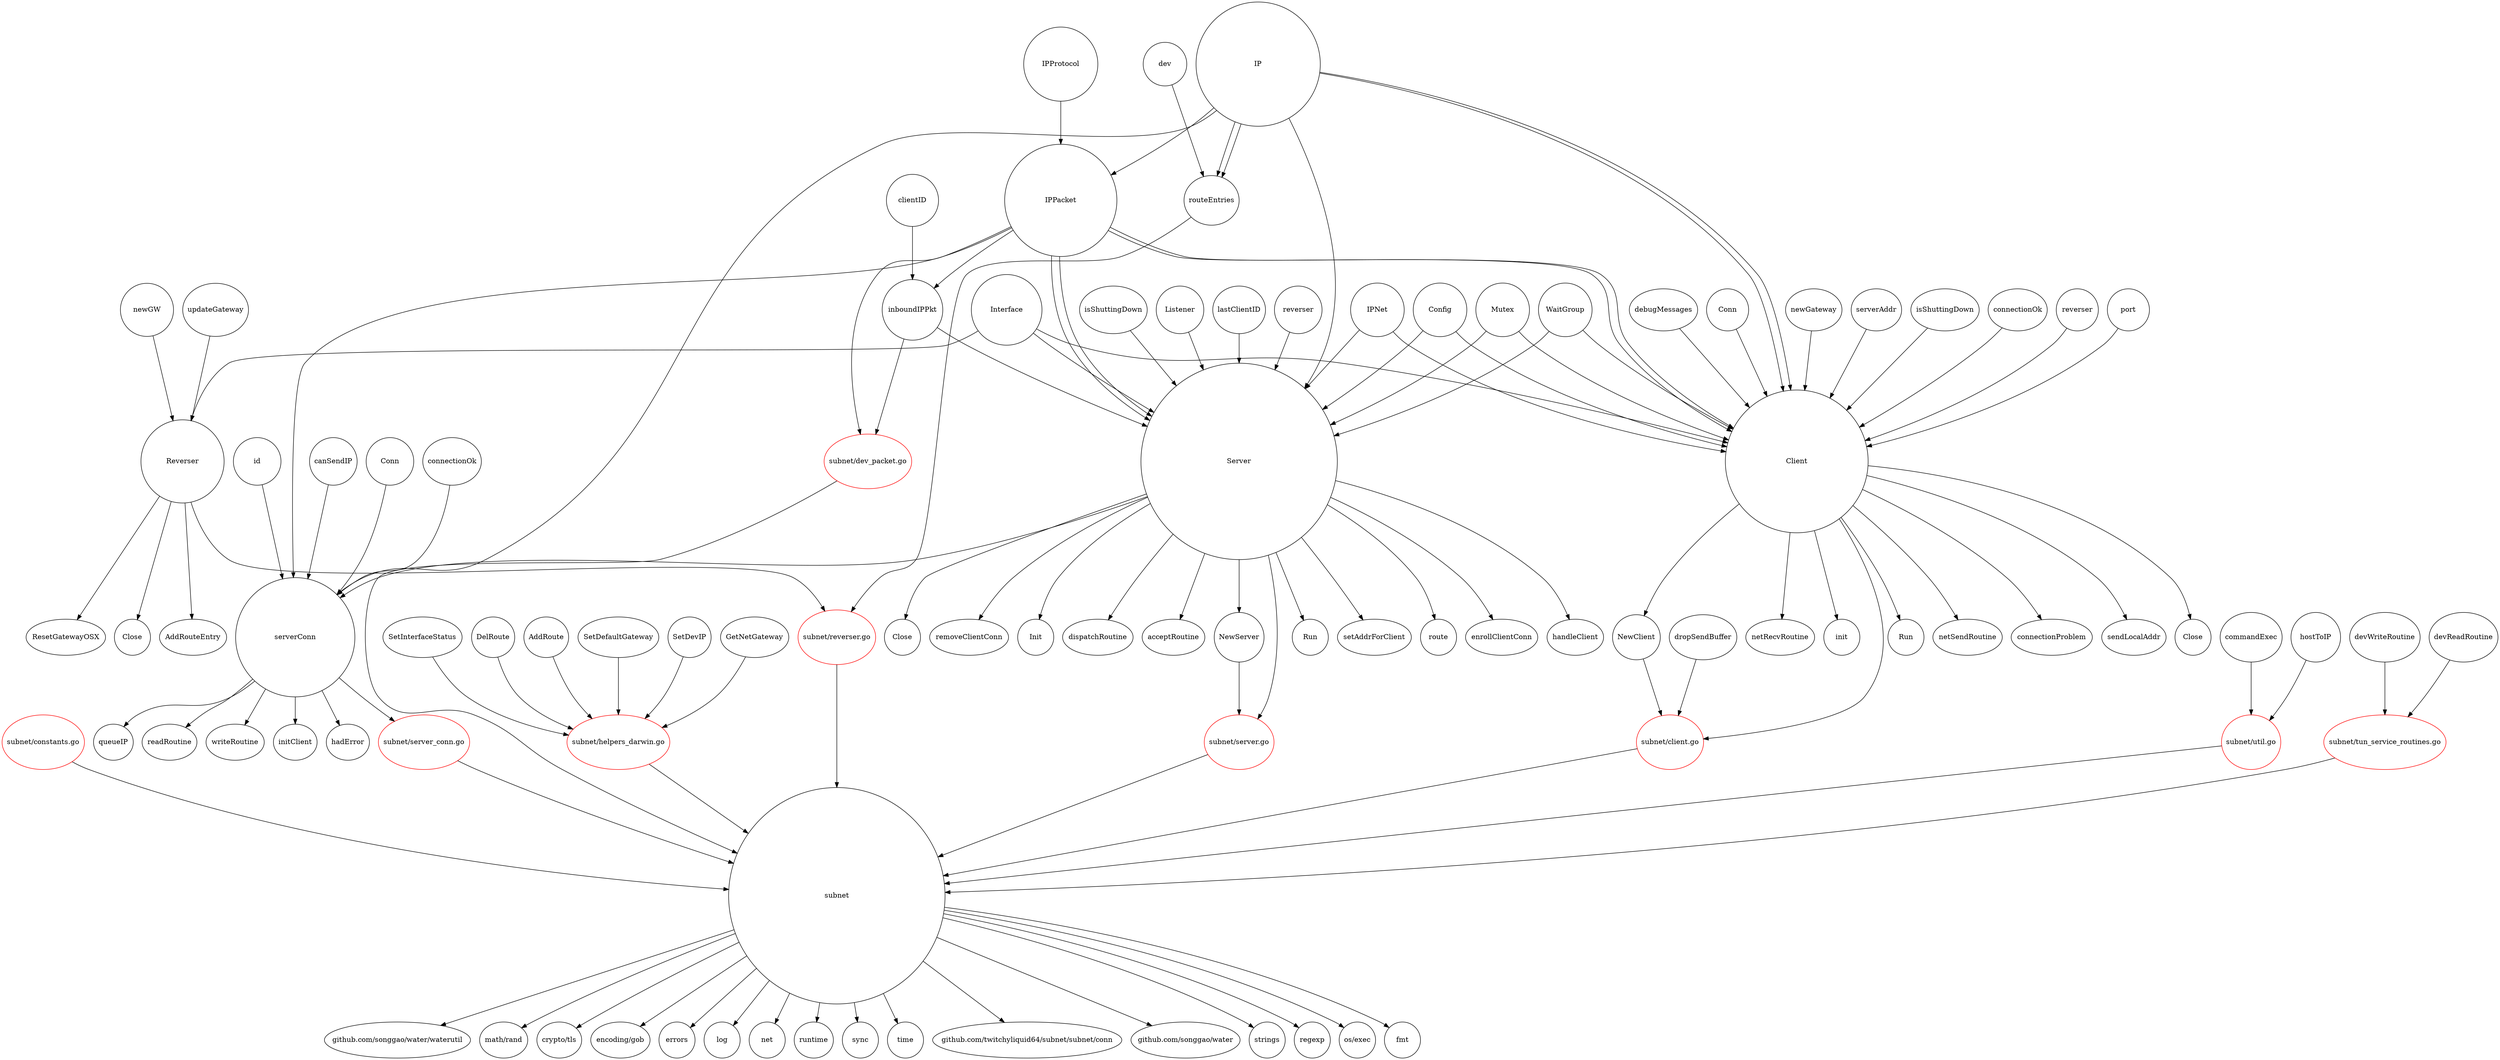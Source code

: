digraph graphname {
842363967152 [width=1] [height=1] [label="github.com/songgao/water/waterutil"] ;
842371360928 [width=1] [height=1] [label="math/rand"] ;
842351547552 [width=1] [height=1] [label="crypto/tls"] ;
842351547872 [width=1] [height=1] [label="encoding/gob"] ;
842351548256 [width=1] [height=1] [label="errors"] ;
842351548656 [width=1] [height=1] [label="log"] ;
842351548992 [width=1] [height=1] [label="net"] ;
842351549376 [width=1] [height=1] [label="runtime"] ;
842351549648 [width=1] [height=1] [label="sync"] ;
842351549744 [width=1] [height=1] [label="time"] ;
842351550224 [width=1] [height=1] [label="github.com/twitchyliquid64/subnet/subnet/conn"] ;
842364985776 [width=1] [height=1] [label="github.com/songgao/water"] ;
842372209712 [width=1] [height=1] [label="enrollClientConn"] ;
842372279088 [width=1] [height=1] [label="strings"] ;
842372278976 [width=1] [height=1] [label="regexp"] ;
842372278928 [width=1] [height=1] [label="os/exec"] ;
842372282416 [width=1] [height=1] [label="Close"] ;
842368644928 [width=1] [height=1] [label="hadError"] ;
842368643568 [width=1] [height=1] [label="queueIP"] ;
842368643392 [width=1] [height=1] [label="readRoutine"] ;
842372277456 [width=1] [height=1] [label="fmt"] ;
842368643312 [width=1] [height=1] [label="writeRoutine"] ;
842368642432 [width=1] [height=1] [label="initClient"] ;
842372209488 [width=1] [height=1] [label="handleClient"] ;
842368639024 [width=1] [height=1] [label="Close"] ;
842372210128 [width=1] [height=1] [label="removeClientConn"] ;
842372282288 [width=1] [height=1] [label="AddRouteEntry"] ;
842363962336 [width=1] [height=1] [label="netRecvRoutine"] ;
842372207984 [width=1] [height=1] [label="Init"] ;
842364992736 [width=1] [height=1] [label="init"] ;
842364993232 [width=1] [height=1] [label="Run"] ;
842364993520 [width=1] [height=1] [label="netSendRoutine"] ;
842372210336 [width=1] [height=1] [label="dispatchRoutine"] ;
842372209120 [width=1] [height=1] [label="acceptRoutine"] ;
842363962688 [width=1] [height=1] [label="connectionProblem"] ;
842363964384 [width=1] [height=1] [label="sendLocalAddr"] ;
842363964864 [width=1] [height=1] [label="Close"] ;
842372282384 [width=1] [height=1] [label="ResetGatewayOSX"] ;
842372208864 [width=1] [height=1] [label="Run"] ;
842372209904 [width=1] [height=1] [label="setAddrForClient"] ;
842372210416 [width=1] [height=1] [label="route"] ;
842372280080 [width=1.1239144994504697] [height=1.1239144994504697] [label="GetNetGateway"] ;
842372279184 [width=1.1239144994504697] [height=1.1239144994504697] [label="SetInterfaceStatus"] ;
842372279872 [width=1.1239144994504697] [height=1.1239144994504697] [label="DelRoute"] ;
842372279696 [width=1.1239144994504697] [height=1.1239144994504697] [label="AddRoute"] ;
842372279536 [width=1.1239144994504697] [height=1.1239144994504697] [label="SetDefaultGateway"] ;
842372279360 [width=1.1239144994504697] [height=1.1239144994504697] [label="SetDevIP"] ;
842364986704 [width=1.1663243577712015] [height=1.1663243577712015] [label="debugMessages"] ;
842364990896 [width=1.1663243577712015] [height=1.1663243577712015] [label="Conn"] ;
842364986992 [width=1.1663243577712015] [height=1.1663243577712015] [label="newGateway"] ;
842364987136 [width=1.1663243577712015] [height=1.1663243577712015] [label="serverAddr"] ;
842364989120 [width=1.1663243577712015] [height=1.1663243577712015] [label="isShuttingDown"] ;
842364991024 [width=1.1663243577712015] [height=1.1663243577712015] [label="connectionOk"] ;
842364991488 [width=1.1663243577712015] [height=1.1663243577712015] [label="reverser"] ;
842364987472 [width=1.1663243577712015] [height=1.1663243577712015] [label="port"] ;
842372282128 [width=1.2094658414904722] [height=1.2094658414904722] [label="dev"] ;
842364991712 [width=1.2478289989009395] [height=1.2478289989009395] [label="NewClient"] ;
842363961792 [width=1.2478289989009395] [height=1.2478289989009395] [label="dropSendBuffer"] ;
842372205024 [width=1.3150274651698877] [height=1.3150274651698877] [label="isShuttingDown"] ;
842372204768 [width=1.3150274651698877] [height=1.3150274651698877] [label="Listener"] ;
842372205440 [width=1.3150274651698877] [height=1.3150274651698877] [label="lastClientID"] ;
842372207024 [width=1.3150274651698877] [height=1.3150274651698877] [label="reverser"] ;
842368641424 [width=1.324661805985996] [height=1.324661805985996] [label="id"] ;
842368641824 [width=1.324661805985996] [height=1.324661805985996] [label="canSendIP"] ;
842368641376 [width=1.324661805985996] [height=1.324661805985996] [label="Conn"] ;
842368642288 [width=1.324661805985996] [height=1.324661805985996] [label="connectionOk"] ;
842371359264 [width=1.3717434983514094] [height=1.3717434983514094] [label="devReadRoutine"] ;
842371361632 [width=1.3717434983514094] [height=1.3717434983514094] [label="hostToIP"] ;
842371359424 [width=1.3717434983514094] [height=1.3717434983514094] [label="devWriteRoutine"] ;
842372207280 [width=1.3717434983514094] [height=1.3717434983514094] [label="NewServer"] ;
842372281248 [width=1.3717434983514094] [height=1.3717434983514094] [label="routeEntries"] ;
842371362400 [width=1.3717434983514094] [height=1.3717434983514094] [label="commandExec"] ;
842372276352 [width=1.4480852901642873] [height=1.4480852901642873] [label="clientID"] ;
842372281072 [width=1.4751333600823002] [height=1.4751333600823002] [label="updateGateway"] ;
842372281104 [width=1.4751333600823002] [height=1.4751333600823002] [label="newGW"] ;
842364991152 [width=1.4813518229410891] [height=1.4813518229410891] [label="Mutex"] ;
842364987520 [width=1.4813518229410891] [height=1.4813518229410891] [label="WaitGroup"] ;
842364988592 [width=1.4813518229410891] [height=1.4813518229410891] [label="IPNet"] ;
842364989984 [width=1.4813518229410891] [height=1.4813518229410891] [label="Config"] ;
842368645760 [width=1.5070200330521384] [height=1.5070200330521384] [label="subnet/tun_service_routines.go"] [color="red"];
842368639392 [width=1.5070200330521384] [height=1.5070200330521384] [label="subnet/server_conn.go"] [color="red"];
842372280352 [width=1.5070200330521384] [height=1.5070200330521384] [label="subnet/reverser.go"] [color="red"];
842363966688 [width=1.5070200330521384] [height=1.5070200330521384] [label="subnet/dev_packet.go"] [color="red"];
842363965744 [width=1.5070200330521384] [height=1.5070200330521384] [label="subnet/constants.go"] [color="red"];
842372282848 [width=1.5070200330521384] [height=1.5070200330521384] [label="subnet/server.go"] [color="red"];
842372276752 [width=1.5070200330521384] [height=1.5070200330521384] [label="subnet/helpers_darwin.go"] [color="red"];
842351546992 [width=1.5070200330521384] [height=1.5070200330521384] [label="subnet/client.go"] [color="red"];
842371359872 [width=1.5070200330521384] [height=1.5070200330521384] [label="subnet/util.go"] [color="red"];
842363969104 [width=1.686770963521297] [height=1.686770963521297] [label="inboundIPPkt"] ;
842364989840 [width=1.9564851830233891] [height=1.9564851830233891] [label="Interface"] ;
842363968528 [width=2.0517899656889584] [height=2.0517899656889584] [label="IPProtocol"] ;
842372281040 [width=2.3092434983514094] [height=2.3092434983514094] [label="Reverser"] ;
842364989648 [width=3.1071942403838713] [height=3.1071942403838713] [label="IPPacket"] ;
842368640608 [width=3.305986996702819] [height=3.305986996702819] [label="serverConn"] ;
842364987680 [width=3.4430596353681895] [height=3.4430596353681895] [label="IP"] ;
842364986048 [width=3.9584273485485504] [height=3.9584273485485504] [label="Client"] ;
842372204352 [width=5.449802828808823] [height=5.449802828808823] [label="Server"] ;
842351546960 [width=6] [height=6] [label="subnet"] ;
"842351546992" -> "842351546960";
"842351546960" -> "842351547552";
"842351546960" -> "842351547872";
"842351546960" -> "842351548256";
"842351546960" -> "842351548656";
"842351546960" -> "842351548992";
"842351546960" -> "842351549376";
"842351546960" -> "842351549648";
"842351546960" -> "842351549744";
"842351546960" -> "842351550224";
"842351546960" -> "842364985776";
"842364986048" -> "842351546992";
"842364986704" -> "842364986048";
"842364986992" -> "842364986048";
"842364987136" -> "842364986048";
"842364987472" -> "842364986048";
"842364987520" -> "842364986048";
"842364987680" -> "842364986048";
"842364987680" -> "842364986048";
"842364988592" -> "842364986048";
"842364989120" -> "842364986048";
"842364989648" -> "842364986048";
"842364989648" -> "842364986048";
"842364989840" -> "842364986048";
"842364989984" -> "842364986048";
"842364990896" -> "842364986048";
"842364991024" -> "842364986048";
"842364991152" -> "842364986048";
"842364991488" -> "842364986048";
"842364991712" -> "842351546992";
"842364986048" -> "842364991712";
"842364986048" -> "842364992736";
"842364986048" -> "842364993232";
"842364986048" -> "842364993520";
"842363961792" -> "842351546992";
"842364986048" -> "842363962336";
"842364986048" -> "842363962688";
"842364986048" -> "842363964384";
"842364986048" -> "842363964864";
"842363965744" -> "842351546960";
"842363966688" -> "842351546960";
"842351546960" -> "842363967152";
"842364989648" -> "842363966688";
"842364987680" -> "842364989648";
"842363968528" -> "842364989648";
"842363969104" -> "842363966688";
"842364989648" -> "842363969104";
"842372276352" -> "842363969104";
"842372276752" -> "842351546960";
"842351546960" -> "842372277456";
"842351546960" -> "842372278928";
"842351546960" -> "842372278976";
"842351546960" -> "842372279088";
"842372279184" -> "842372276752";
"842372279360" -> "842372276752";
"842372279536" -> "842372276752";
"842372279696" -> "842372276752";
"842372279872" -> "842372276752";
"842372280080" -> "842372276752";
"842372280352" -> "842351546960";
"842372281040" -> "842372280352";
"842372281072" -> "842372281040";
"842372281104" -> "842372281040";
"842364989840" -> "842372281040";
"842372281248" -> "842372280352";
"842364987680" -> "842372281248";
"842364987680" -> "842372281248";
"842372282128" -> "842372281248";
"842372281040" -> "842372282288";
"842372281040" -> "842372282384";
"842372281040" -> "842372282416";
"842372282848" -> "842351546960";
"842372204352" -> "842372282848";
"842364989984" -> "842372204352";
"842372204768" -> "842372204352";
"842364987680" -> "842372204352";
"842364988592" -> "842372204352";
"842372205024" -> "842372204352";
"842364991152" -> "842372204352";
"842372205440" -> "842372204352";
"842363969104" -> "842372204352";
"842364989648" -> "842372204352";
"842364989648" -> "842372204352";
"842364989840" -> "842372204352";
"842372207024" -> "842372204352";
"842364987520" -> "842372204352";
"842372207280" -> "842372282848";
"842372204352" -> "842372207280";
"842372204352" -> "842372207984";
"842372204352" -> "842372208864";
"842372204352" -> "842372209120";
"842372204352" -> "842372209488";
"842372204352" -> "842372209712";
"842372204352" -> "842372209904";
"842372204352" -> "842372210128";
"842372204352" -> "842372210336";
"842372204352" -> "842372210416";
"842372204352" -> "842368639024";
"842368639392" -> "842351546960";
"842368640608" -> "842368639392";
"842368641376" -> "842368640608";
"842368641424" -> "842368640608";
"842364989648" -> "842368640608";
"842372204352" -> "842368640608";
"842368641824" -> "842368640608";
"842364987680" -> "842368640608";
"842368642288" -> "842368640608";
"842368640608" -> "842368642432";
"842368640608" -> "842368643312";
"842368640608" -> "842368643392";
"842368640608" -> "842368643568";
"842368640608" -> "842368644928";
"842368645760" -> "842351546960";
"842371359264" -> "842368645760";
"842371359424" -> "842368645760";
"842371359872" -> "842351546960";
"842351546960" -> "842371360928";
"842371361632" -> "842371359872";
"842371362400" -> "842371359872";
}
